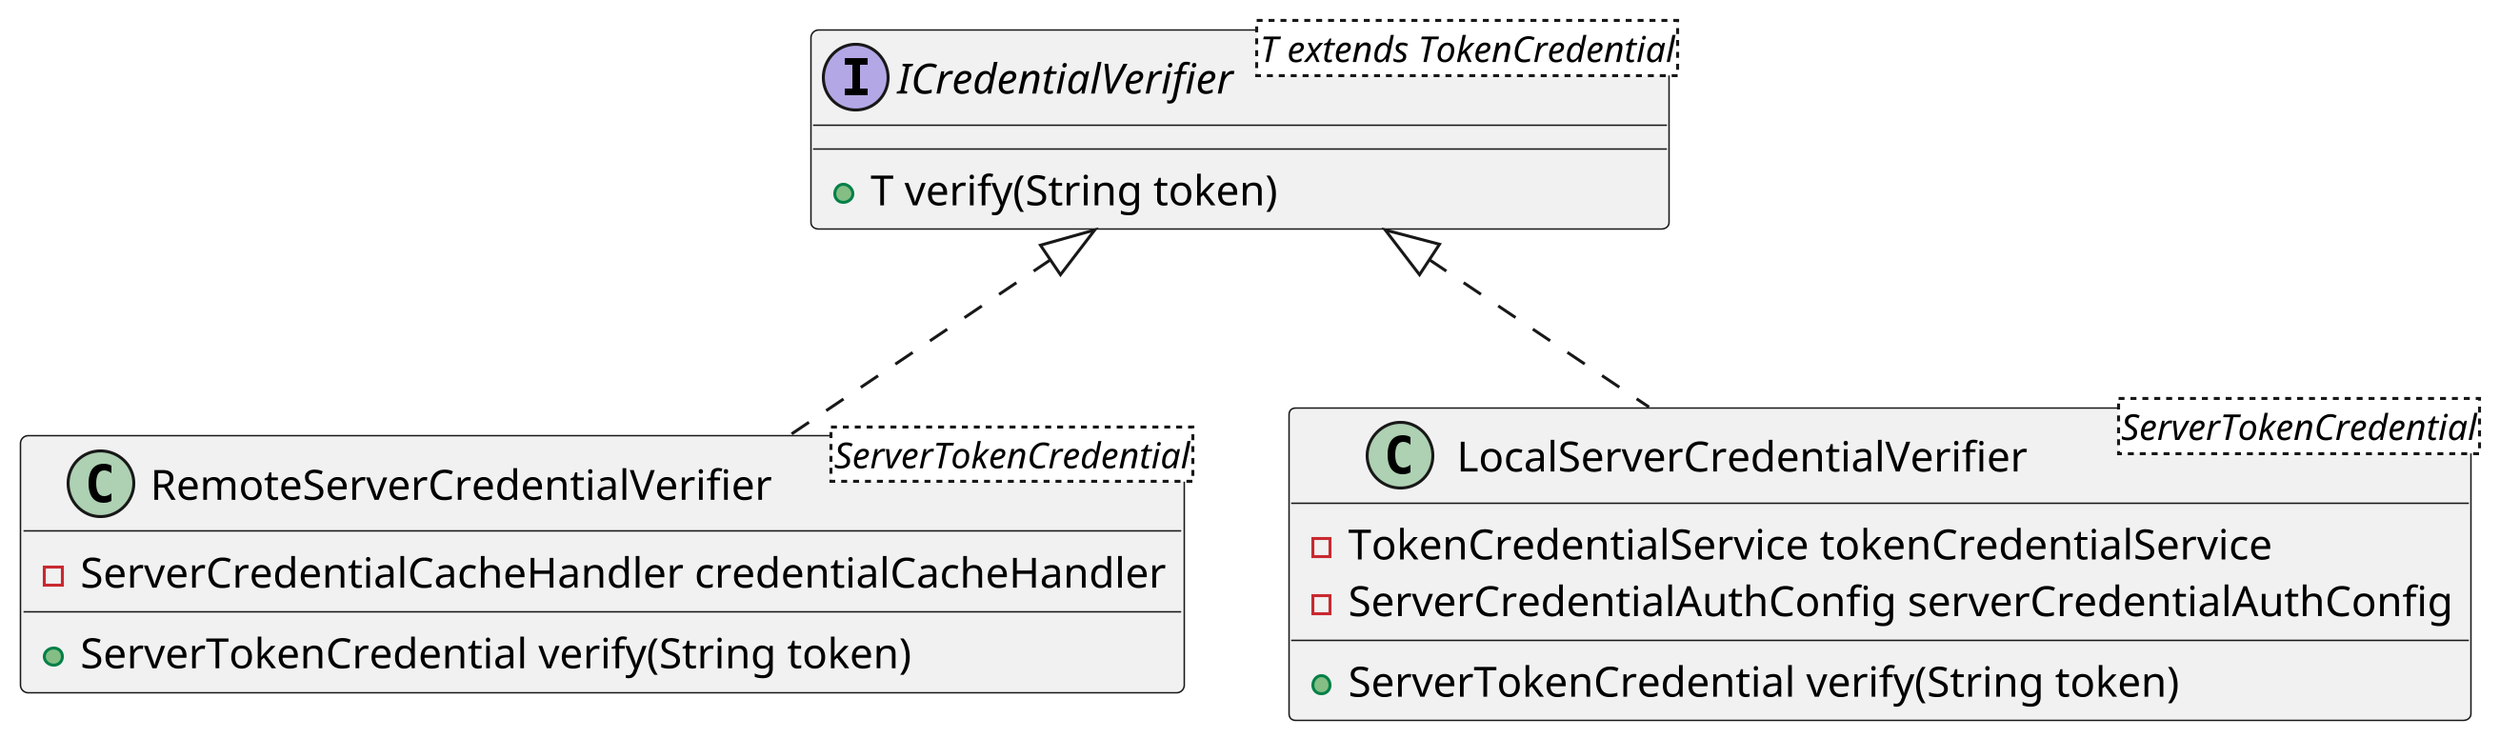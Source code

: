 @startuml
'https://plantuml.com/class-diagram
skinparam shadowing false
skinparam defaultFontName xfonts-wqy
skinparam dpi 300
skinparam activity  {
    DiamondFontSize 14
    ArrowFontSize 14
    FontSize 14
}


interface ICredentialVerifier<T extends TokenCredential> {
    + T verify(String token)
}
class RemoteServerCredentialVerifier<ServerTokenCredential> implements ICredentialVerifier {
    - ServerCredentialCacheHandler credentialCacheHandler
    + ServerTokenCredential verify(String token)
}

class LocalServerCredentialVerifier<ServerTokenCredential> implements ICredentialVerifier {
    - TokenCredentialService tokenCredentialService
    - ServerCredentialAuthConfig serverCredentialAuthConfig
    + ServerTokenCredential verify(String token)
}


newpage

interface IServerCredentialProvider {
    + ServerTokenCredential create()
}

class RemoteIServerCredentialProvider implements IServerCredentialProvider {
    - ServerCredentialFeign serverCredentialFeign;
    - ServerCredentialConfig config;
    - RedisTemplate<String, ServerTokenCredential> redisTemplate;
    - ServerDigestGenerator serverDigestGenerator;
    + ServerTokenCredential create()
}

class LocalServerCredentialProvider implements IServerCredentialProvider {
    - ServerCredentialConfig serverCredentialConfig;
    - ServerAuthenticationAppService serverAuthenticationAppService;
    - ServerDigestGenerator serverDigestGenerator;
}

@enduml